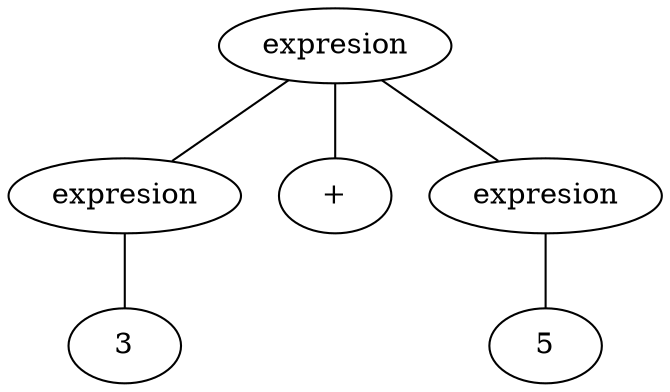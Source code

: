 graph {
ordering="out"
1[label="3"]
2[label="expresion"]
2--1
3[label="5"]
4[label="expresion"]
4--3
5[label="+"]
6[label="expresion"]
6--2
6--5
6--4

}